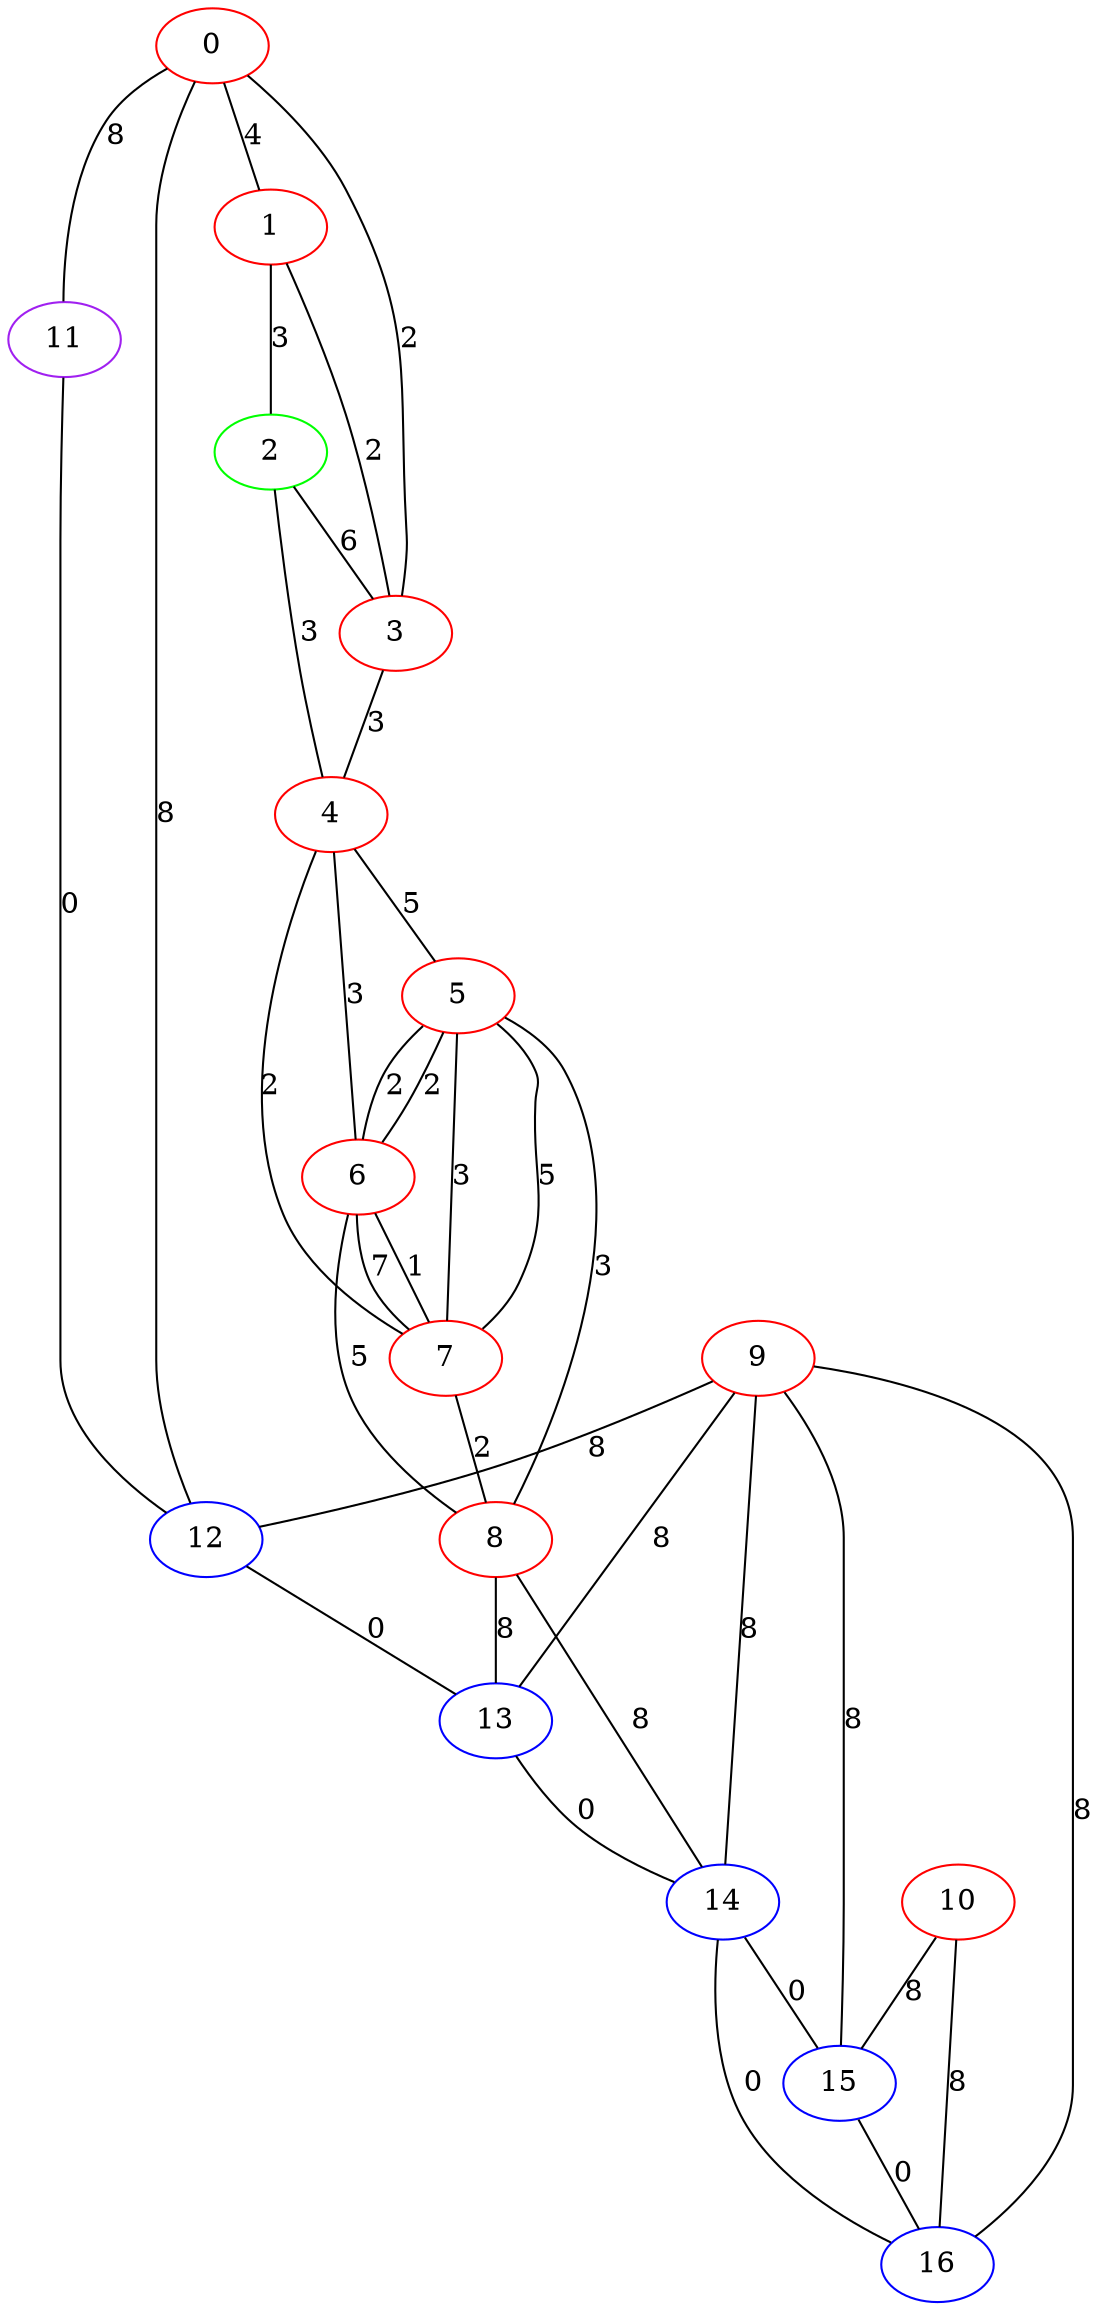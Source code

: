 graph "" {
0 [color=red, weight=1];
1 [color=red, weight=1];
2 [color=green, weight=2];
3 [color=red, weight=1];
4 [color=red, weight=1];
5 [color=red, weight=1];
6 [color=red, weight=1];
7 [color=red, weight=1];
8 [color=red, weight=1];
9 [color=red, weight=1];
10 [color=red, weight=1];
11 [color=purple, weight=4];
12 [color=blue, weight=3];
13 [color=blue, weight=3];
14 [color=blue, weight=3];
15 [color=blue, weight=3];
16 [color=blue, weight=3];
0 -- 11  [key=0, label=8];
0 -- 1  [key=0, label=4];
0 -- 3  [key=0, label=2];
0 -- 12  [key=0, label=8];
1 -- 2  [key=0, label=3];
1 -- 3  [key=0, label=2];
2 -- 3  [key=0, label=6];
2 -- 4  [key=0, label=3];
3 -- 4  [key=0, label=3];
4 -- 5  [key=0, label=5];
4 -- 6  [key=0, label=3];
4 -- 7  [key=0, label=2];
5 -- 8  [key=0, label=3];
5 -- 6  [key=0, label=2];
5 -- 6  [key=1, label=2];
5 -- 7  [key=0, label=5];
5 -- 7  [key=1, label=3];
6 -- 8  [key=0, label=5];
6 -- 7  [key=0, label=7];
6 -- 7  [key=1, label=1];
7 -- 8  [key=0, label=2];
8 -- 14  [key=0, label=8];
8 -- 13  [key=0, label=8];
9 -- 16  [key=0, label=8];
9 -- 12  [key=0, label=8];
9 -- 13  [key=0, label=8];
9 -- 14  [key=0, label=8];
9 -- 15  [key=0, label=8];
10 -- 16  [key=0, label=8];
10 -- 15  [key=0, label=8];
11 -- 12  [key=0, label=0];
12 -- 13  [key=0, label=0];
13 -- 14  [key=0, label=0];
14 -- 16  [key=0, label=0];
14 -- 15  [key=0, label=0];
15 -- 16  [key=0, label=0];
}
